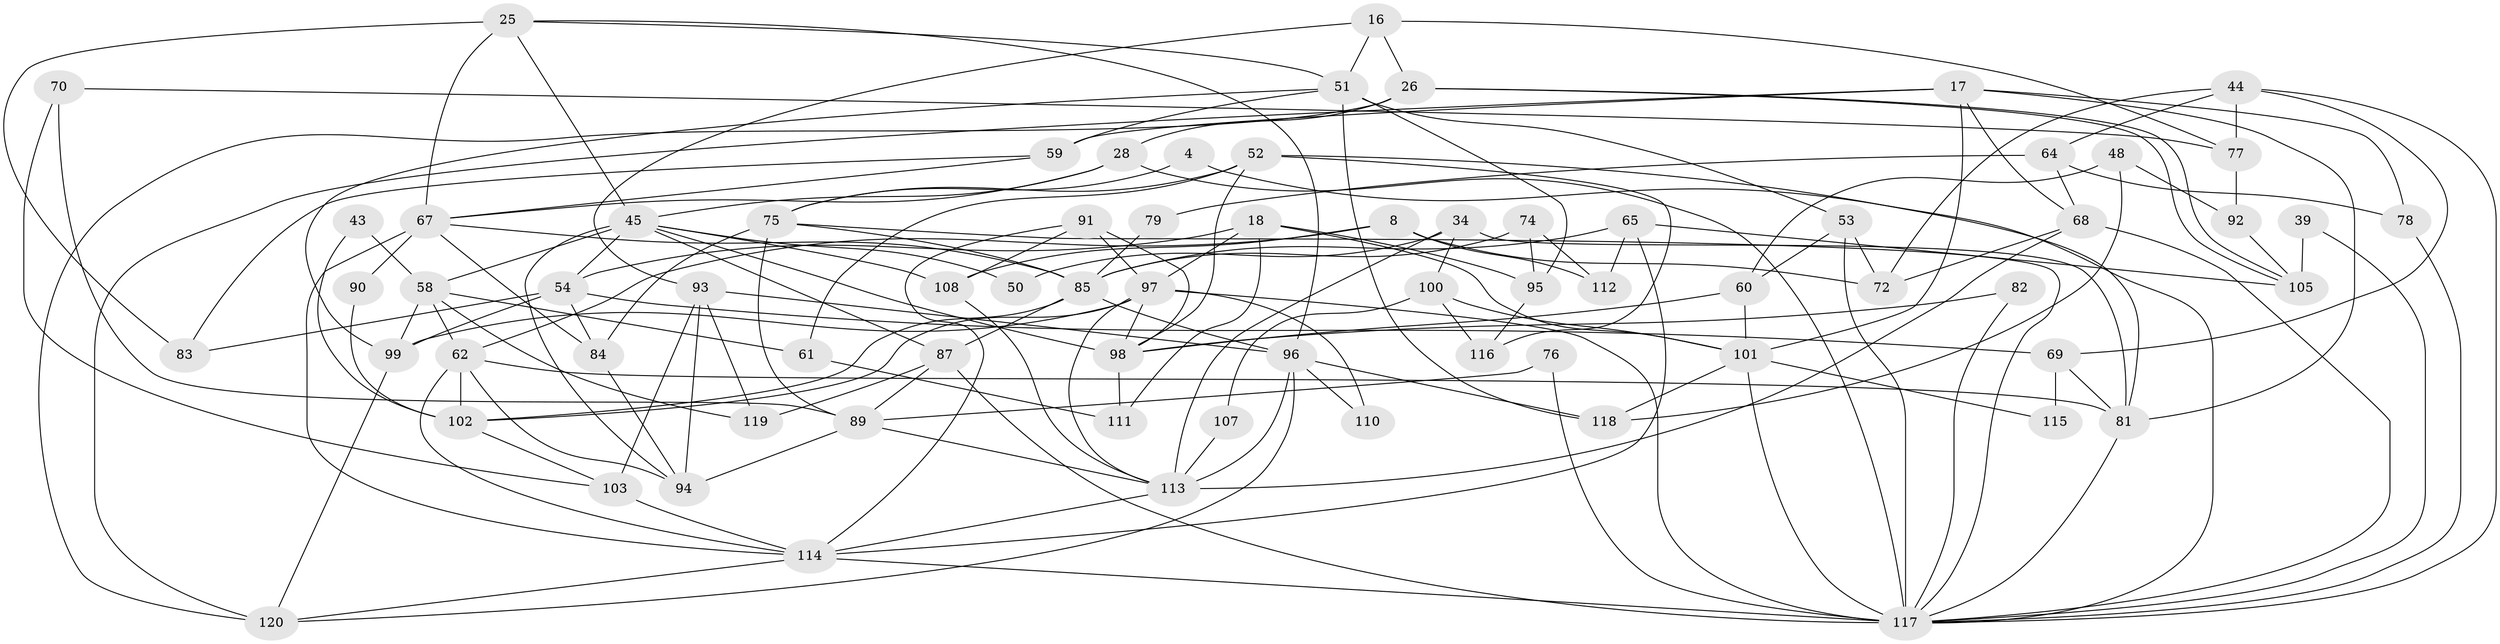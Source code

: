 // original degree distribution, {4: 0.35, 2: 0.15, 5: 0.13333333333333333, 3: 0.21666666666666667, 8: 0.025, 6: 0.09166666666666666, 7: 0.03333333333333333}
// Generated by graph-tools (version 1.1) at 2025/54/03/04/25 21:54:54]
// undirected, 72 vertices, 165 edges
graph export_dot {
graph [start="1"]
  node [color=gray90,style=filled];
  4;
  8;
  16;
  17;
  18;
  25 [super="+5"];
  26;
  28 [super="+3"];
  34;
  39;
  43;
  44 [super="+31"];
  45 [super="+36"];
  48;
  50;
  51;
  52;
  53;
  54;
  58;
  59 [super="+55"];
  60;
  61;
  62 [super="+23"];
  64;
  65 [super="+46"];
  67;
  68;
  69 [super="+30"];
  70;
  72;
  74;
  75 [super="+63"];
  76;
  77;
  78;
  79 [super="+33"];
  81 [super="+73"];
  82;
  83;
  84 [super="+24"];
  85 [super="+49+66"];
  87 [super="+12"];
  89;
  90 [super="+56"];
  91;
  92;
  93 [super="+10+1"];
  94 [super="+88"];
  95;
  96 [super="+47+86"];
  97 [super="+40+71"];
  98 [super="+20"];
  99 [super="+35"];
  100;
  101 [super="+27"];
  102;
  103 [super="+19"];
  105;
  107;
  108;
  110;
  111;
  112 [super="+80"];
  113 [super="+106+57"];
  114 [super="+21+41"];
  115;
  116;
  117 [super="+15+37+109"];
  118 [super="+32"];
  119;
  120 [super="+11+7"];
  4 -- 117;
  4 -- 75;
  8 -- 72;
  8 -- 112 [weight=2];
  8 -- 108;
  8 -- 62;
  16 -- 26;
  16 -- 51;
  16 -- 77;
  16 -- 93;
  17 -- 68;
  17 -- 120;
  17 -- 59 [weight=2];
  17 -- 78;
  17 -- 81 [weight=2];
  17 -- 101;
  18 -- 95;
  18 -- 111;
  18 -- 54;
  18 -- 101;
  18 -- 97;
  25 -- 67;
  25 -- 45;
  25 -- 83;
  25 -- 51;
  25 -- 96;
  26 -- 105;
  26 -- 105;
  26 -- 28 [weight=2];
  26 -- 120;
  28 -- 67;
  28 -- 45;
  28 -- 117;
  34 -- 81;
  34 -- 50;
  34 -- 100;
  34 -- 113;
  39 -- 105;
  39 -- 117;
  43 -- 102;
  43 -- 58;
  44 -- 72;
  44 -- 69;
  44 -- 64;
  44 -- 77;
  44 -- 117;
  45 -- 54;
  45 -- 58 [weight=2];
  45 -- 108;
  45 -- 50;
  45 -- 94;
  45 -- 87;
  45 -- 98;
  48 -- 60;
  48 -- 92;
  48 -- 118;
  51 -- 53;
  51 -- 95;
  51 -- 99;
  51 -- 118 [weight=2];
  51 -- 59;
  52 -- 75;
  52 -- 61;
  52 -- 98;
  52 -- 116;
  52 -- 81;
  53 -- 72;
  53 -- 60;
  53 -- 117;
  54 -- 99 [weight=2];
  54 -- 69;
  54 -- 83;
  54 -- 84;
  58 -- 61;
  58 -- 99;
  58 -- 119;
  58 -- 62;
  59 -- 83;
  59 -- 67;
  60 -- 98;
  60 -- 101;
  61 -- 111;
  62 -- 94;
  62 -- 81;
  62 -- 114;
  62 -- 102;
  64 -- 68;
  64 -- 78;
  64 -- 79 [weight=2];
  65 -- 112 [weight=2];
  65 -- 114 [weight=2];
  65 -- 105;
  65 -- 85;
  67 -- 114;
  67 -- 90 [weight=2];
  67 -- 84;
  67 -- 85;
  68 -- 72;
  68 -- 113;
  68 -- 117;
  69 -- 81 [weight=2];
  69 -- 115;
  70 -- 89;
  70 -- 77;
  70 -- 103;
  74 -- 85;
  74 -- 95;
  74 -- 112;
  75 -- 84 [weight=2];
  75 -- 89;
  75 -- 85 [weight=2];
  75 -- 117;
  76 -- 89;
  76 -- 117;
  77 -- 92;
  78 -- 117;
  79 -- 85;
  81 -- 117;
  82 -- 117;
  82 -- 98;
  84 -- 94 [weight=2];
  85 -- 96 [weight=3];
  85 -- 102;
  85 -- 87;
  87 -- 89;
  87 -- 119;
  87 -- 117;
  89 -- 94;
  89 -- 113;
  90 -- 102;
  91 -- 108;
  91 -- 114;
  91 -- 97 [weight=2];
  91 -- 98;
  92 -- 105;
  93 -- 119;
  93 -- 96 [weight=2];
  93 -- 94;
  93 -- 103 [weight=2];
  95 -- 116;
  96 -- 110;
  96 -- 113 [weight=2];
  96 -- 118;
  96 -- 120;
  97 -- 102;
  97 -- 98;
  97 -- 99 [weight=2];
  97 -- 117 [weight=3];
  97 -- 113;
  97 -- 110;
  98 -- 111;
  99 -- 120;
  100 -- 107;
  100 -- 116;
  100 -- 101;
  101 -- 118 [weight=2];
  101 -- 115;
  101 -- 117;
  102 -- 103;
  103 -- 114 [weight=2];
  107 -- 113;
  108 -- 113;
  113 -- 114;
  114 -- 120;
  114 -- 117;
}
